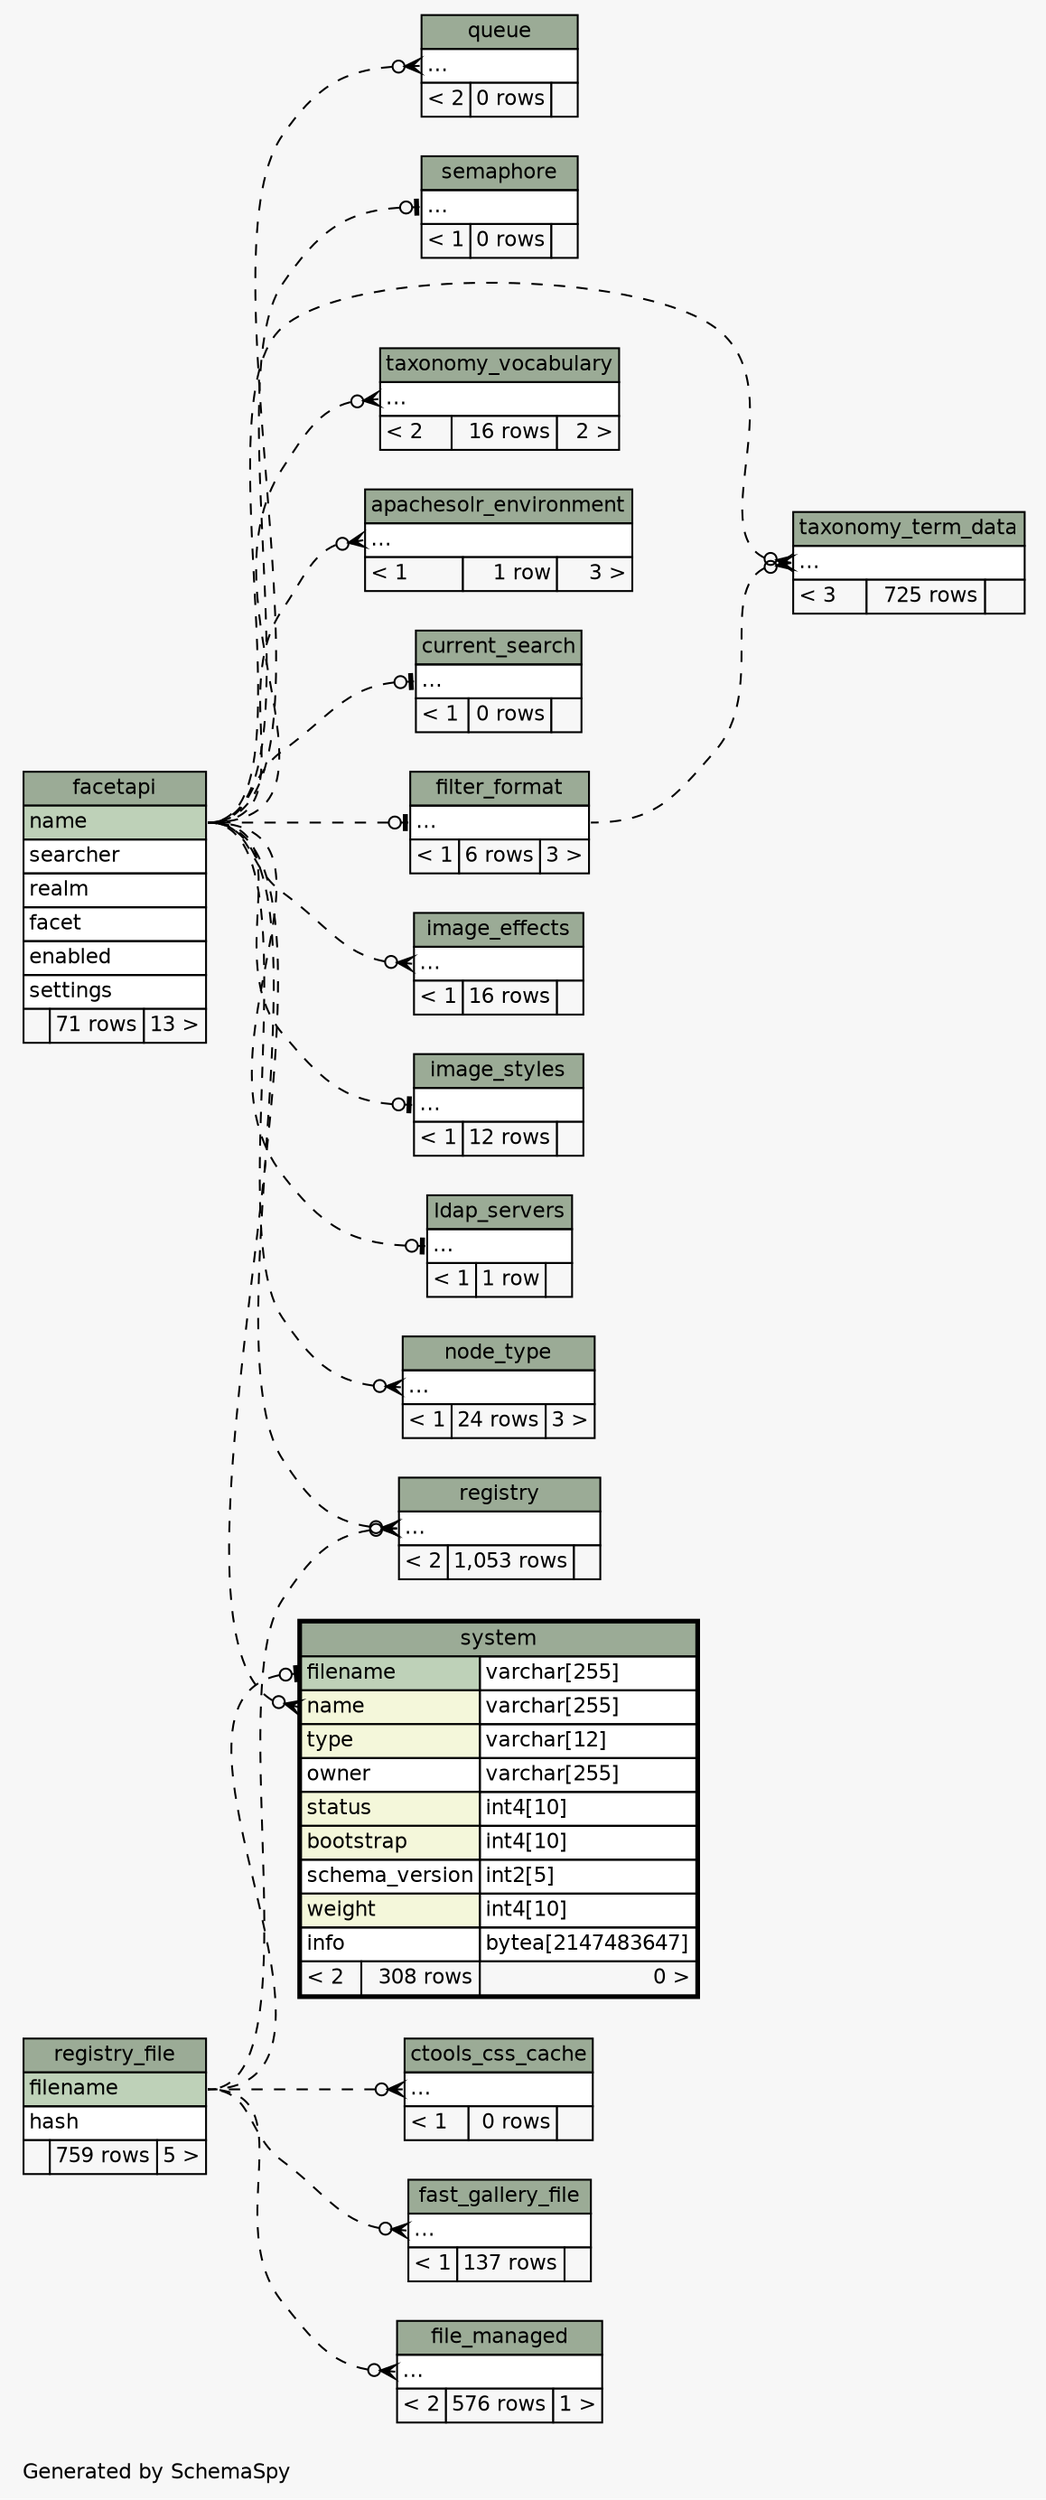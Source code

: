 // dot 2.30.1 on Mac OS X 10.8.3
// SchemaSpy rev 590
digraph "impliedTwoDegreesRelationshipsDiagram" {
  graph [
    rankdir="RL"
    bgcolor="#f7f7f7"
    label="\nGenerated by SchemaSpy"
    labeljust="l"
    nodesep="0.18"
    ranksep="0.46"
    fontname="Helvetica"
    fontsize="11"
  ];
  node [
    fontname="Helvetica"
    fontsize="11"
    shape="plaintext"
  ];
  edge [
    arrowsize="0.8"
  ];
  "apachesolr_environment":"elipses":w -> "facetapi":"name":e [arrowhead=none dir=back arrowtail=crowodot style=dashed];
  "ctools_css_cache":"elipses":w -> "registry_file":"filename":e [arrowhead=none dir=back arrowtail=crowodot style=dashed];
  "current_search":"elipses":w -> "facetapi":"name":e [arrowhead=none dir=back arrowtail=teeodot style=dashed];
  "fast_gallery_file":"elipses":w -> "registry_file":"filename":e [arrowhead=none dir=back arrowtail=crowodot style=dashed];
  "file_managed":"elipses":w -> "registry_file":"filename":e [arrowhead=none dir=back arrowtail=crowodot style=dashed];
  "filter_format":"elipses":w -> "facetapi":"name":e [arrowhead=none dir=back arrowtail=teeodot style=dashed];
  "image_effects":"elipses":w -> "facetapi":"name":e [arrowhead=none dir=back arrowtail=crowodot style=dashed];
  "image_styles":"elipses":w -> "facetapi":"name":e [arrowhead=none dir=back arrowtail=teeodot style=dashed];
  "ldap_servers":"elipses":w -> "facetapi":"name":e [arrowhead=none dir=back arrowtail=teeodot style=dashed];
  "node_type":"elipses":w -> "facetapi":"name":e [arrowhead=none dir=back arrowtail=crowodot style=dashed];
  "queue":"elipses":w -> "facetapi":"name":e [arrowhead=none dir=back arrowtail=crowodot style=dashed];
  "registry":"elipses":w -> "registry_file":"filename":e [arrowhead=none dir=back arrowtail=crowodot style=dashed];
  "registry":"elipses":w -> "facetapi":"name":e [arrowhead=none dir=back arrowtail=crowodot style=dashed];
  "semaphore":"elipses":w -> "facetapi":"name":e [arrowhead=none dir=back arrowtail=teeodot style=dashed];
  "system":"filename":w -> "registry_file":"filename":e [arrowhead=none dir=back arrowtail=teeodot style=dashed];
  "system":"name":w -> "facetapi":"name":e [arrowhead=none dir=back arrowtail=crowodot style=dashed];
  "taxonomy_term_data":"elipses":w -> "filter_format":"elipses":e [arrowhead=none dir=back arrowtail=crowodot style=dashed];
  "taxonomy_term_data":"elipses":w -> "facetapi":"name":e [arrowhead=none dir=back arrowtail=crowodot style=dashed];
  "taxonomy_vocabulary":"elipses":w -> "facetapi":"name":e [arrowhead=none dir=back arrowtail=crowodot style=dashed];
  "apachesolr_environment" [
    label=<
    <TABLE BORDER="0" CELLBORDER="1" CELLSPACING="0" BGCOLOR="#ffffff">
      <TR><TD COLSPAN="3" BGCOLOR="#9bab96" ALIGN="CENTER">apachesolr_environment</TD></TR>
      <TR><TD PORT="elipses" COLSPAN="3" ALIGN="LEFT">...</TD></TR>
      <TR><TD ALIGN="LEFT" BGCOLOR="#f7f7f7">&lt; 1</TD><TD ALIGN="RIGHT" BGCOLOR="#f7f7f7">1 row</TD><TD ALIGN="RIGHT" BGCOLOR="#f7f7f7">3 &gt;</TD></TR>
    </TABLE>>
    URL="apachesolr_environment.html"
    tooltip="apachesolr_environment"
  ];
  "ctools_css_cache" [
    label=<
    <TABLE BORDER="0" CELLBORDER="1" CELLSPACING="0" BGCOLOR="#ffffff">
      <TR><TD COLSPAN="3" BGCOLOR="#9bab96" ALIGN="CENTER">ctools_css_cache</TD></TR>
      <TR><TD PORT="elipses" COLSPAN="3" ALIGN="LEFT">...</TD></TR>
      <TR><TD ALIGN="LEFT" BGCOLOR="#f7f7f7">&lt; 1</TD><TD ALIGN="RIGHT" BGCOLOR="#f7f7f7">0 rows</TD><TD ALIGN="RIGHT" BGCOLOR="#f7f7f7">  </TD></TR>
    </TABLE>>
    URL="ctools_css_cache.html"
    tooltip="ctools_css_cache"
  ];
  "current_search" [
    label=<
    <TABLE BORDER="0" CELLBORDER="1" CELLSPACING="0" BGCOLOR="#ffffff">
      <TR><TD COLSPAN="3" BGCOLOR="#9bab96" ALIGN="CENTER">current_search</TD></TR>
      <TR><TD PORT="elipses" COLSPAN="3" ALIGN="LEFT">...</TD></TR>
      <TR><TD ALIGN="LEFT" BGCOLOR="#f7f7f7">&lt; 1</TD><TD ALIGN="RIGHT" BGCOLOR="#f7f7f7">0 rows</TD><TD ALIGN="RIGHT" BGCOLOR="#f7f7f7">  </TD></TR>
    </TABLE>>
    URL="current_search.html"
    tooltip="current_search"
  ];
  "facetapi" [
    label=<
    <TABLE BORDER="0" CELLBORDER="1" CELLSPACING="0" BGCOLOR="#ffffff">
      <TR><TD COLSPAN="3" BGCOLOR="#9bab96" ALIGN="CENTER">facetapi</TD></TR>
      <TR><TD PORT="name" COLSPAN="3" BGCOLOR="#bed1b8" ALIGN="LEFT">name</TD></TR>
      <TR><TD PORT="searcher" COLSPAN="3" ALIGN="LEFT">searcher</TD></TR>
      <TR><TD PORT="realm" COLSPAN="3" ALIGN="LEFT">realm</TD></TR>
      <TR><TD PORT="facet" COLSPAN="3" ALIGN="LEFT">facet</TD></TR>
      <TR><TD PORT="enabled" COLSPAN="3" ALIGN="LEFT">enabled</TD></TR>
      <TR><TD PORT="settings" COLSPAN="3" ALIGN="LEFT">settings</TD></TR>
      <TR><TD ALIGN="LEFT" BGCOLOR="#f7f7f7">  </TD><TD ALIGN="RIGHT" BGCOLOR="#f7f7f7">71 rows</TD><TD ALIGN="RIGHT" BGCOLOR="#f7f7f7">13 &gt;</TD></TR>
    </TABLE>>
    URL="facetapi.html"
    tooltip="facetapi"
  ];
  "fast_gallery_file" [
    label=<
    <TABLE BORDER="0" CELLBORDER="1" CELLSPACING="0" BGCOLOR="#ffffff">
      <TR><TD COLSPAN="3" BGCOLOR="#9bab96" ALIGN="CENTER">fast_gallery_file</TD></TR>
      <TR><TD PORT="elipses" COLSPAN="3" ALIGN="LEFT">...</TD></TR>
      <TR><TD ALIGN="LEFT" BGCOLOR="#f7f7f7">&lt; 1</TD><TD ALIGN="RIGHT" BGCOLOR="#f7f7f7">137 rows</TD><TD ALIGN="RIGHT" BGCOLOR="#f7f7f7">  </TD></TR>
    </TABLE>>
    URL="fast_gallery_file.html"
    tooltip="fast_gallery_file"
  ];
  "file_managed" [
    label=<
    <TABLE BORDER="0" CELLBORDER="1" CELLSPACING="0" BGCOLOR="#ffffff">
      <TR><TD COLSPAN="3" BGCOLOR="#9bab96" ALIGN="CENTER">file_managed</TD></TR>
      <TR><TD PORT="elipses" COLSPAN="3" ALIGN="LEFT">...</TD></TR>
      <TR><TD ALIGN="LEFT" BGCOLOR="#f7f7f7">&lt; 2</TD><TD ALIGN="RIGHT" BGCOLOR="#f7f7f7">576 rows</TD><TD ALIGN="RIGHT" BGCOLOR="#f7f7f7">1 &gt;</TD></TR>
    </TABLE>>
    URL="file_managed.html"
    tooltip="file_managed"
  ];
  "filter_format" [
    label=<
    <TABLE BORDER="0" CELLBORDER="1" CELLSPACING="0" BGCOLOR="#ffffff">
      <TR><TD COLSPAN="3" BGCOLOR="#9bab96" ALIGN="CENTER">filter_format</TD></TR>
      <TR><TD PORT="elipses" COLSPAN="3" ALIGN="LEFT">...</TD></TR>
      <TR><TD ALIGN="LEFT" BGCOLOR="#f7f7f7">&lt; 1</TD><TD ALIGN="RIGHT" BGCOLOR="#f7f7f7">6 rows</TD><TD ALIGN="RIGHT" BGCOLOR="#f7f7f7">3 &gt;</TD></TR>
    </TABLE>>
    URL="filter_format.html"
    tooltip="filter_format"
  ];
  "image_effects" [
    label=<
    <TABLE BORDER="0" CELLBORDER="1" CELLSPACING="0" BGCOLOR="#ffffff">
      <TR><TD COLSPAN="3" BGCOLOR="#9bab96" ALIGN="CENTER">image_effects</TD></TR>
      <TR><TD PORT="elipses" COLSPAN="3" ALIGN="LEFT">...</TD></TR>
      <TR><TD ALIGN="LEFT" BGCOLOR="#f7f7f7">&lt; 1</TD><TD ALIGN="RIGHT" BGCOLOR="#f7f7f7">16 rows</TD><TD ALIGN="RIGHT" BGCOLOR="#f7f7f7">  </TD></TR>
    </TABLE>>
    URL="image_effects.html"
    tooltip="image_effects"
  ];
  "image_styles" [
    label=<
    <TABLE BORDER="0" CELLBORDER="1" CELLSPACING="0" BGCOLOR="#ffffff">
      <TR><TD COLSPAN="3" BGCOLOR="#9bab96" ALIGN="CENTER">image_styles</TD></TR>
      <TR><TD PORT="elipses" COLSPAN="3" ALIGN="LEFT">...</TD></TR>
      <TR><TD ALIGN="LEFT" BGCOLOR="#f7f7f7">&lt; 1</TD><TD ALIGN="RIGHT" BGCOLOR="#f7f7f7">12 rows</TD><TD ALIGN="RIGHT" BGCOLOR="#f7f7f7">  </TD></TR>
    </TABLE>>
    URL="image_styles.html"
    tooltip="image_styles"
  ];
  "ldap_servers" [
    label=<
    <TABLE BORDER="0" CELLBORDER="1" CELLSPACING="0" BGCOLOR="#ffffff">
      <TR><TD COLSPAN="3" BGCOLOR="#9bab96" ALIGN="CENTER">ldap_servers</TD></TR>
      <TR><TD PORT="elipses" COLSPAN="3" ALIGN="LEFT">...</TD></TR>
      <TR><TD ALIGN="LEFT" BGCOLOR="#f7f7f7">&lt; 1</TD><TD ALIGN="RIGHT" BGCOLOR="#f7f7f7">1 row</TD><TD ALIGN="RIGHT" BGCOLOR="#f7f7f7">  </TD></TR>
    </TABLE>>
    URL="ldap_servers.html"
    tooltip="ldap_servers"
  ];
  "node_type" [
    label=<
    <TABLE BORDER="0" CELLBORDER="1" CELLSPACING="0" BGCOLOR="#ffffff">
      <TR><TD COLSPAN="3" BGCOLOR="#9bab96" ALIGN="CENTER">node_type</TD></TR>
      <TR><TD PORT="elipses" COLSPAN="3" ALIGN="LEFT">...</TD></TR>
      <TR><TD ALIGN="LEFT" BGCOLOR="#f7f7f7">&lt; 1</TD><TD ALIGN="RIGHT" BGCOLOR="#f7f7f7">24 rows</TD><TD ALIGN="RIGHT" BGCOLOR="#f7f7f7">3 &gt;</TD></TR>
    </TABLE>>
    URL="node_type.html"
    tooltip="node_type"
  ];
  "queue" [
    label=<
    <TABLE BORDER="0" CELLBORDER="1" CELLSPACING="0" BGCOLOR="#ffffff">
      <TR><TD COLSPAN="3" BGCOLOR="#9bab96" ALIGN="CENTER">queue</TD></TR>
      <TR><TD PORT="elipses" COLSPAN="3" ALIGN="LEFT">...</TD></TR>
      <TR><TD ALIGN="LEFT" BGCOLOR="#f7f7f7">&lt; 2</TD><TD ALIGN="RIGHT" BGCOLOR="#f7f7f7">0 rows</TD><TD ALIGN="RIGHT" BGCOLOR="#f7f7f7">  </TD></TR>
    </TABLE>>
    URL="queue.html"
    tooltip="queue"
  ];
  "registry" [
    label=<
    <TABLE BORDER="0" CELLBORDER="1" CELLSPACING="0" BGCOLOR="#ffffff">
      <TR><TD COLSPAN="3" BGCOLOR="#9bab96" ALIGN="CENTER">registry</TD></TR>
      <TR><TD PORT="elipses" COLSPAN="3" ALIGN="LEFT">...</TD></TR>
      <TR><TD ALIGN="LEFT" BGCOLOR="#f7f7f7">&lt; 2</TD><TD ALIGN="RIGHT" BGCOLOR="#f7f7f7">1,053 rows</TD><TD ALIGN="RIGHT" BGCOLOR="#f7f7f7">  </TD></TR>
    </TABLE>>
    URL="registry.html"
    tooltip="registry"
  ];
  "registry_file" [
    label=<
    <TABLE BORDER="0" CELLBORDER="1" CELLSPACING="0" BGCOLOR="#ffffff">
      <TR><TD COLSPAN="3" BGCOLOR="#9bab96" ALIGN="CENTER">registry_file</TD></TR>
      <TR><TD PORT="filename" COLSPAN="3" BGCOLOR="#bed1b8" ALIGN="LEFT">filename</TD></TR>
      <TR><TD PORT="hash" COLSPAN="3" ALIGN="LEFT">hash</TD></TR>
      <TR><TD ALIGN="LEFT" BGCOLOR="#f7f7f7">  </TD><TD ALIGN="RIGHT" BGCOLOR="#f7f7f7">759 rows</TD><TD ALIGN="RIGHT" BGCOLOR="#f7f7f7">5 &gt;</TD></TR>
    </TABLE>>
    URL="registry_file.html"
    tooltip="registry_file"
  ];
  "semaphore" [
    label=<
    <TABLE BORDER="0" CELLBORDER="1" CELLSPACING="0" BGCOLOR="#ffffff">
      <TR><TD COLSPAN="3" BGCOLOR="#9bab96" ALIGN="CENTER">semaphore</TD></TR>
      <TR><TD PORT="elipses" COLSPAN="3" ALIGN="LEFT">...</TD></TR>
      <TR><TD ALIGN="LEFT" BGCOLOR="#f7f7f7">&lt; 1</TD><TD ALIGN="RIGHT" BGCOLOR="#f7f7f7">0 rows</TD><TD ALIGN="RIGHT" BGCOLOR="#f7f7f7">  </TD></TR>
    </TABLE>>
    URL="semaphore.html"
    tooltip="semaphore"
  ];
  "system" [
    label=<
    <TABLE BORDER="2" CELLBORDER="1" CELLSPACING="0" BGCOLOR="#ffffff">
      <TR><TD COLSPAN="3" BGCOLOR="#9bab96" ALIGN="CENTER">system</TD></TR>
      <TR><TD PORT="filename" COLSPAN="2" BGCOLOR="#bed1b8" ALIGN="LEFT">filename</TD><TD PORT="filename.type" ALIGN="LEFT">varchar[255]</TD></TR>
      <TR><TD PORT="name" COLSPAN="2" BGCOLOR="#f4f7da" ALIGN="LEFT">name</TD><TD PORT="name.type" ALIGN="LEFT">varchar[255]</TD></TR>
      <TR><TD PORT="type" COLSPAN="2" BGCOLOR="#f4f7da" ALIGN="LEFT">type</TD><TD PORT="type.type" ALIGN="LEFT">varchar[12]</TD></TR>
      <TR><TD PORT="owner" COLSPAN="2" ALIGN="LEFT">owner</TD><TD PORT="owner.type" ALIGN="LEFT">varchar[255]</TD></TR>
      <TR><TD PORT="status" COLSPAN="2" BGCOLOR="#f4f7da" ALIGN="LEFT">status</TD><TD PORT="status.type" ALIGN="LEFT">int4[10]</TD></TR>
      <TR><TD PORT="bootstrap" COLSPAN="2" BGCOLOR="#f4f7da" ALIGN="LEFT">bootstrap</TD><TD PORT="bootstrap.type" ALIGN="LEFT">int4[10]</TD></TR>
      <TR><TD PORT="schema_version" COLSPAN="2" ALIGN="LEFT">schema_version</TD><TD PORT="schema_version.type" ALIGN="LEFT">int2[5]</TD></TR>
      <TR><TD PORT="weight" COLSPAN="2" BGCOLOR="#f4f7da" ALIGN="LEFT">weight</TD><TD PORT="weight.type" ALIGN="LEFT">int4[10]</TD></TR>
      <TR><TD PORT="info" COLSPAN="2" ALIGN="LEFT">info</TD><TD PORT="info.type" ALIGN="LEFT">bytea[2147483647]</TD></TR>
      <TR><TD ALIGN="LEFT" BGCOLOR="#f7f7f7">&lt; 2</TD><TD ALIGN="RIGHT" BGCOLOR="#f7f7f7">308 rows</TD><TD ALIGN="RIGHT" BGCOLOR="#f7f7f7">0 &gt;</TD></TR>
    </TABLE>>
    URL="system.html"
    tooltip="system"
  ];
  "taxonomy_term_data" [
    label=<
    <TABLE BORDER="0" CELLBORDER="1" CELLSPACING="0" BGCOLOR="#ffffff">
      <TR><TD COLSPAN="3" BGCOLOR="#9bab96" ALIGN="CENTER">taxonomy_term_data</TD></TR>
      <TR><TD PORT="elipses" COLSPAN="3" ALIGN="LEFT">...</TD></TR>
      <TR><TD ALIGN="LEFT" BGCOLOR="#f7f7f7">&lt; 3</TD><TD ALIGN="RIGHT" BGCOLOR="#f7f7f7">725 rows</TD><TD ALIGN="RIGHT" BGCOLOR="#f7f7f7">  </TD></TR>
    </TABLE>>
    URL="taxonomy_term_data.html"
    tooltip="taxonomy_term_data"
  ];
  "taxonomy_vocabulary" [
    label=<
    <TABLE BORDER="0" CELLBORDER="1" CELLSPACING="0" BGCOLOR="#ffffff">
      <TR><TD COLSPAN="3" BGCOLOR="#9bab96" ALIGN="CENTER">taxonomy_vocabulary</TD></TR>
      <TR><TD PORT="elipses" COLSPAN="3" ALIGN="LEFT">...</TD></TR>
      <TR><TD ALIGN="LEFT" BGCOLOR="#f7f7f7">&lt; 2</TD><TD ALIGN="RIGHT" BGCOLOR="#f7f7f7">16 rows</TD><TD ALIGN="RIGHT" BGCOLOR="#f7f7f7">2 &gt;</TD></TR>
    </TABLE>>
    URL="taxonomy_vocabulary.html"
    tooltip="taxonomy_vocabulary"
  ];
}
